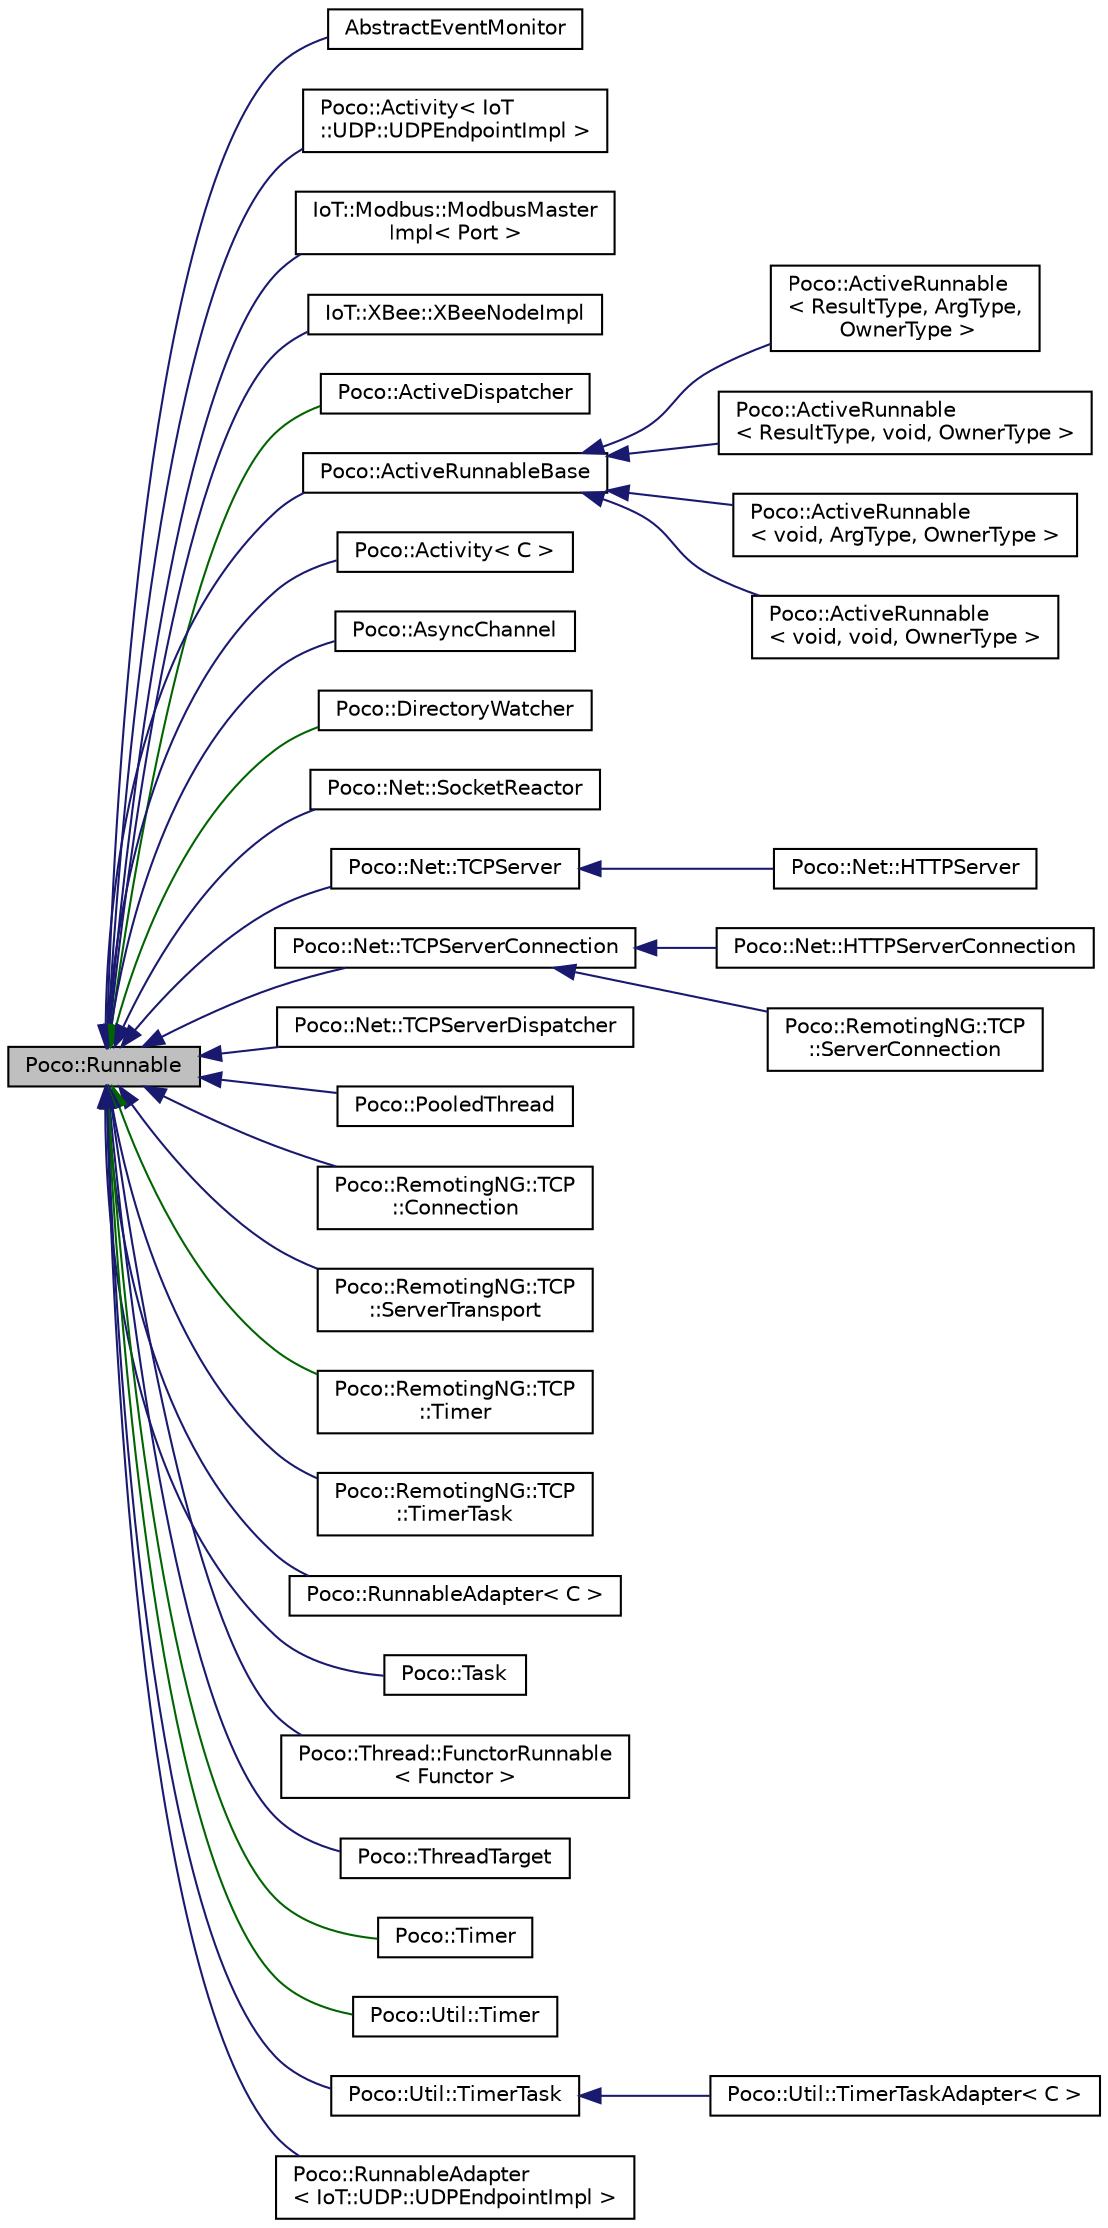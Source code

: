 digraph "Poco::Runnable"
{
 // LATEX_PDF_SIZE
  edge [fontname="Helvetica",fontsize="10",labelfontname="Helvetica",labelfontsize="10"];
  node [fontname="Helvetica",fontsize="10",shape=record];
  rankdir="LR";
  Node1 [label="Poco::Runnable",height=0.2,width=0.4,color="black", fillcolor="grey75", style="filled", fontcolor="black",tooltip=" "];
  Node1 -> Node2 [dir="back",color="midnightblue",fontsize="10",style="solid",fontname="Helvetica"];
  Node2 [label="AbstractEventMonitor",height=0.2,width=0.4,color="black", fillcolor="white", style="filled",URL="$classAbstractEventMonitor.html",tooltip=" "];
  Node1 -> Node3 [dir="back",color="midnightblue",fontsize="10",style="solid",fontname="Helvetica"];
  Node3 [label="Poco::Activity\< IoT\l::UDP::UDPEndpointImpl \>",height=0.2,width=0.4,color="black", fillcolor="white", style="filled",URL="$classPoco_1_1Activity.html",tooltip=" "];
  Node1 -> Node4 [dir="back",color="midnightblue",fontsize="10",style="solid",fontname="Helvetica"];
  Node4 [label="IoT::Modbus::ModbusMaster\lImpl\< Port \>",height=0.2,width=0.4,color="black", fillcolor="white", style="filled",URL="$classIoT_1_1Modbus_1_1ModbusMasterImpl.html",tooltip=" "];
  Node1 -> Node5 [dir="back",color="midnightblue",fontsize="10",style="solid",fontname="Helvetica"];
  Node5 [label="IoT::XBee::XBeeNodeImpl",height=0.2,width=0.4,color="black", fillcolor="white", style="filled",URL="$classIoT_1_1XBee_1_1XBeeNodeImpl.html",tooltip="Implementation of the XBeeNode interface."];
  Node1 -> Node6 [dir="back",color="darkgreen",fontsize="10",style="solid",fontname="Helvetica"];
  Node6 [label="Poco::ActiveDispatcher",height=0.2,width=0.4,color="black", fillcolor="white", style="filled",URL="$classPoco_1_1ActiveDispatcher.html",tooltip=" "];
  Node1 -> Node7 [dir="back",color="midnightblue",fontsize="10",style="solid",fontname="Helvetica"];
  Node7 [label="Poco::ActiveRunnableBase",height=0.2,width=0.4,color="black", fillcolor="white", style="filled",URL="$classPoco_1_1ActiveRunnableBase.html",tooltip="The base class for all ActiveRunnable instantiations."];
  Node7 -> Node8 [dir="back",color="midnightblue",fontsize="10",style="solid",fontname="Helvetica"];
  Node8 [label="Poco::ActiveRunnable\l\< ResultType, ArgType,\l OwnerType \>",height=0.2,width=0.4,color="black", fillcolor="white", style="filled",URL="$classPoco_1_1ActiveRunnable.html",tooltip=" "];
  Node7 -> Node9 [dir="back",color="midnightblue",fontsize="10",style="solid",fontname="Helvetica"];
  Node9 [label="Poco::ActiveRunnable\l\< ResultType, void, OwnerType \>",height=0.2,width=0.4,color="black", fillcolor="white", style="filled",URL="$classPoco_1_1ActiveRunnable_3_01ResultType_00_01void_00_01OwnerType_01_4.html",tooltip=" "];
  Node7 -> Node10 [dir="back",color="midnightblue",fontsize="10",style="solid",fontname="Helvetica"];
  Node10 [label="Poco::ActiveRunnable\l\< void, ArgType, OwnerType \>",height=0.2,width=0.4,color="black", fillcolor="white", style="filled",URL="$classPoco_1_1ActiveRunnable_3_01void_00_01ArgType_00_01OwnerType_01_4.html",tooltip=" "];
  Node7 -> Node11 [dir="back",color="midnightblue",fontsize="10",style="solid",fontname="Helvetica"];
  Node11 [label="Poco::ActiveRunnable\l\< void, void, OwnerType \>",height=0.2,width=0.4,color="black", fillcolor="white", style="filled",URL="$classPoco_1_1ActiveRunnable_3_01void_00_01void_00_01OwnerType_01_4.html",tooltip=" "];
  Node1 -> Node12 [dir="back",color="midnightblue",fontsize="10",style="solid",fontname="Helvetica"];
  Node12 [label="Poco::Activity\< C \>",height=0.2,width=0.4,color="black", fillcolor="white", style="filled",URL="$classPoco_1_1Activity.html",tooltip=" "];
  Node1 -> Node13 [dir="back",color="midnightblue",fontsize="10",style="solid",fontname="Helvetica"];
  Node13 [label="Poco::AsyncChannel",height=0.2,width=0.4,color="black", fillcolor="white", style="filled",URL="$classPoco_1_1AsyncChannel.html",tooltip=" "];
  Node1 -> Node14 [dir="back",color="darkgreen",fontsize="10",style="solid",fontname="Helvetica"];
  Node14 [label="Poco::DirectoryWatcher",height=0.2,width=0.4,color="black", fillcolor="white", style="filled",URL="$classPoco_1_1DirectoryWatcher.html",tooltip=" "];
  Node1 -> Node15 [dir="back",color="midnightblue",fontsize="10",style="solid",fontname="Helvetica"];
  Node15 [label="Poco::Net::SocketReactor",height=0.2,width=0.4,color="black", fillcolor="white", style="filled",URL="$classPoco_1_1Net_1_1SocketReactor.html",tooltip=" "];
  Node1 -> Node16 [dir="back",color="midnightblue",fontsize="10",style="solid",fontname="Helvetica"];
  Node16 [label="Poco::Net::TCPServer",height=0.2,width=0.4,color="black", fillcolor="white", style="filled",URL="$classPoco_1_1Net_1_1TCPServer.html",tooltip=" "];
  Node16 -> Node17 [dir="back",color="midnightblue",fontsize="10",style="solid",fontname="Helvetica"];
  Node17 [label="Poco::Net::HTTPServer",height=0.2,width=0.4,color="black", fillcolor="white", style="filled",URL="$classPoco_1_1Net_1_1HTTPServer.html",tooltip=" "];
  Node1 -> Node18 [dir="back",color="midnightblue",fontsize="10",style="solid",fontname="Helvetica"];
  Node18 [label="Poco::Net::TCPServerConnection",height=0.2,width=0.4,color="black", fillcolor="white", style="filled",URL="$classPoco_1_1Net_1_1TCPServerConnection.html",tooltip=" "];
  Node18 -> Node19 [dir="back",color="midnightblue",fontsize="10",style="solid",fontname="Helvetica"];
  Node19 [label="Poco::Net::HTTPServerConnection",height=0.2,width=0.4,color="black", fillcolor="white", style="filled",URL="$classPoco_1_1Net_1_1HTTPServerConnection.html",tooltip=" "];
  Node18 -> Node20 [dir="back",color="midnightblue",fontsize="10",style="solid",fontname="Helvetica"];
  Node20 [label="Poco::RemotingNG::TCP\l::ServerConnection",height=0.2,width=0.4,color="black", fillcolor="white", style="filled",URL="$classPoco_1_1RemotingNG_1_1TCP_1_1ServerConnection.html",tooltip="The TCPServerConnection for handling incoming RemotingNG TCP Transport connections."];
  Node1 -> Node21 [dir="back",color="midnightblue",fontsize="10",style="solid",fontname="Helvetica"];
  Node21 [label="Poco::Net::TCPServerDispatcher",height=0.2,width=0.4,color="black", fillcolor="white", style="filled",URL="$classPoco_1_1Net_1_1TCPServerDispatcher.html",tooltip=" "];
  Node1 -> Node22 [dir="back",color="midnightblue",fontsize="10",style="solid",fontname="Helvetica"];
  Node22 [label="Poco::PooledThread",height=0.2,width=0.4,color="black", fillcolor="white", style="filled",URL="$classPoco_1_1PooledThread.html",tooltip=" "];
  Node1 -> Node23 [dir="back",color="midnightblue",fontsize="10",style="solid",fontname="Helvetica"];
  Node23 [label="Poco::RemotingNG::TCP\l::Connection",height=0.2,width=0.4,color="black", fillcolor="white", style="filled",URL="$classPoco_1_1RemotingNG_1_1TCP_1_1Connection.html",tooltip=" "];
  Node1 -> Node24 [dir="back",color="midnightblue",fontsize="10",style="solid",fontname="Helvetica"];
  Node24 [label="Poco::RemotingNG::TCP\l::ServerTransport",height=0.2,width=0.4,color="black", fillcolor="white", style="filled",URL="$classPoco_1_1RemotingNG_1_1TCP_1_1ServerTransport.html",tooltip="The ServerTransport implementation for the RemotingNG TCP transport."];
  Node1 -> Node25 [dir="back",color="darkgreen",fontsize="10",style="solid",fontname="Helvetica"];
  Node25 [label="Poco::RemotingNG::TCP\l::Timer",height=0.2,width=0.4,color="black", fillcolor="white", style="filled",URL="$classPoco_1_1RemotingNG_1_1TCP_1_1Timer.html",tooltip=" "];
  Node1 -> Node26 [dir="back",color="midnightblue",fontsize="10",style="solid",fontname="Helvetica"];
  Node26 [label="Poco::RemotingNG::TCP\l::TimerTask",height=0.2,width=0.4,color="black", fillcolor="white", style="filled",URL="$classPoco_1_1RemotingNG_1_1TCP_1_1TimerTask.html",tooltip=" "];
  Node1 -> Node27 [dir="back",color="midnightblue",fontsize="10",style="solid",fontname="Helvetica"];
  Node27 [label="Poco::RunnableAdapter\< C \>",height=0.2,width=0.4,color="black", fillcolor="white", style="filled",URL="$classPoco_1_1RunnableAdapter.html",tooltip=" "];
  Node1 -> Node28 [dir="back",color="midnightblue",fontsize="10",style="solid",fontname="Helvetica"];
  Node28 [label="Poco::Task",height=0.2,width=0.4,color="black", fillcolor="white", style="filled",URL="$classPoco_1_1Task.html",tooltip=" "];
  Node1 -> Node29 [dir="back",color="midnightblue",fontsize="10",style="solid",fontname="Helvetica"];
  Node29 [label="Poco::Thread::FunctorRunnable\l\< Functor \>",height=0.2,width=0.4,color="black", fillcolor="white", style="filled",URL="$classPoco_1_1Thread_1_1FunctorRunnable.html",tooltip="Creates and returns a unique id for a thread."];
  Node1 -> Node30 [dir="back",color="midnightblue",fontsize="10",style="solid",fontname="Helvetica"];
  Node30 [label="Poco::ThreadTarget",height=0.2,width=0.4,color="black", fillcolor="white", style="filled",URL="$classPoco_1_1ThreadTarget.html",tooltip=" "];
  Node1 -> Node31 [dir="back",color="darkgreen",fontsize="10",style="solid",fontname="Helvetica"];
  Node31 [label="Poco::Timer",height=0.2,width=0.4,color="black", fillcolor="white", style="filled",URL="$classPoco_1_1Timer.html",tooltip=" "];
  Node1 -> Node32 [dir="back",color="darkgreen",fontsize="10",style="solid",fontname="Helvetica"];
  Node32 [label="Poco::Util::Timer",height=0.2,width=0.4,color="black", fillcolor="white", style="filled",URL="$classPoco_1_1Util_1_1Timer.html",tooltip=" "];
  Node1 -> Node33 [dir="back",color="midnightblue",fontsize="10",style="solid",fontname="Helvetica"];
  Node33 [label="Poco::Util::TimerTask",height=0.2,width=0.4,color="black", fillcolor="white", style="filled",URL="$classPoco_1_1Util_1_1TimerTask.html",tooltip=" "];
  Node33 -> Node34 [dir="back",color="midnightblue",fontsize="10",style="solid",fontname="Helvetica"];
  Node34 [label="Poco::Util::TimerTaskAdapter\< C \>",height=0.2,width=0.4,color="black", fillcolor="white", style="filled",URL="$classPoco_1_1Util_1_1TimerTaskAdapter.html",tooltip=" "];
  Node1 -> Node35 [dir="back",color="midnightblue",fontsize="10",style="solid",fontname="Helvetica"];
  Node35 [label="Poco::RunnableAdapter\l\< IoT::UDP::UDPEndpointImpl \>",height=0.2,width=0.4,color="black", fillcolor="white", style="filled",URL="$classPoco_1_1RunnableAdapter.html",tooltip=" "];
}
